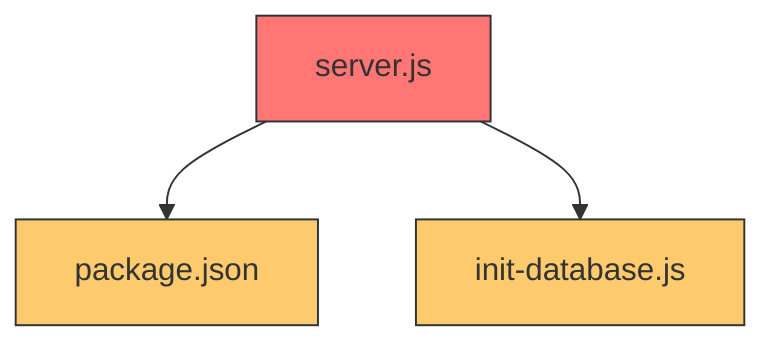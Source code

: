 graph TB
    node0[package.json]
    style node0 fill:#fdcb6e,stroke:#2d3436
    node1[init-database.js]
    style node1 fill:#fdcb6e,stroke:#2d3436
    node2[server.js]
    style node2 fill:#ff7675,stroke:#2d3436

    %% Key Dependencies
    node2 --> node0
    node2 --> node1